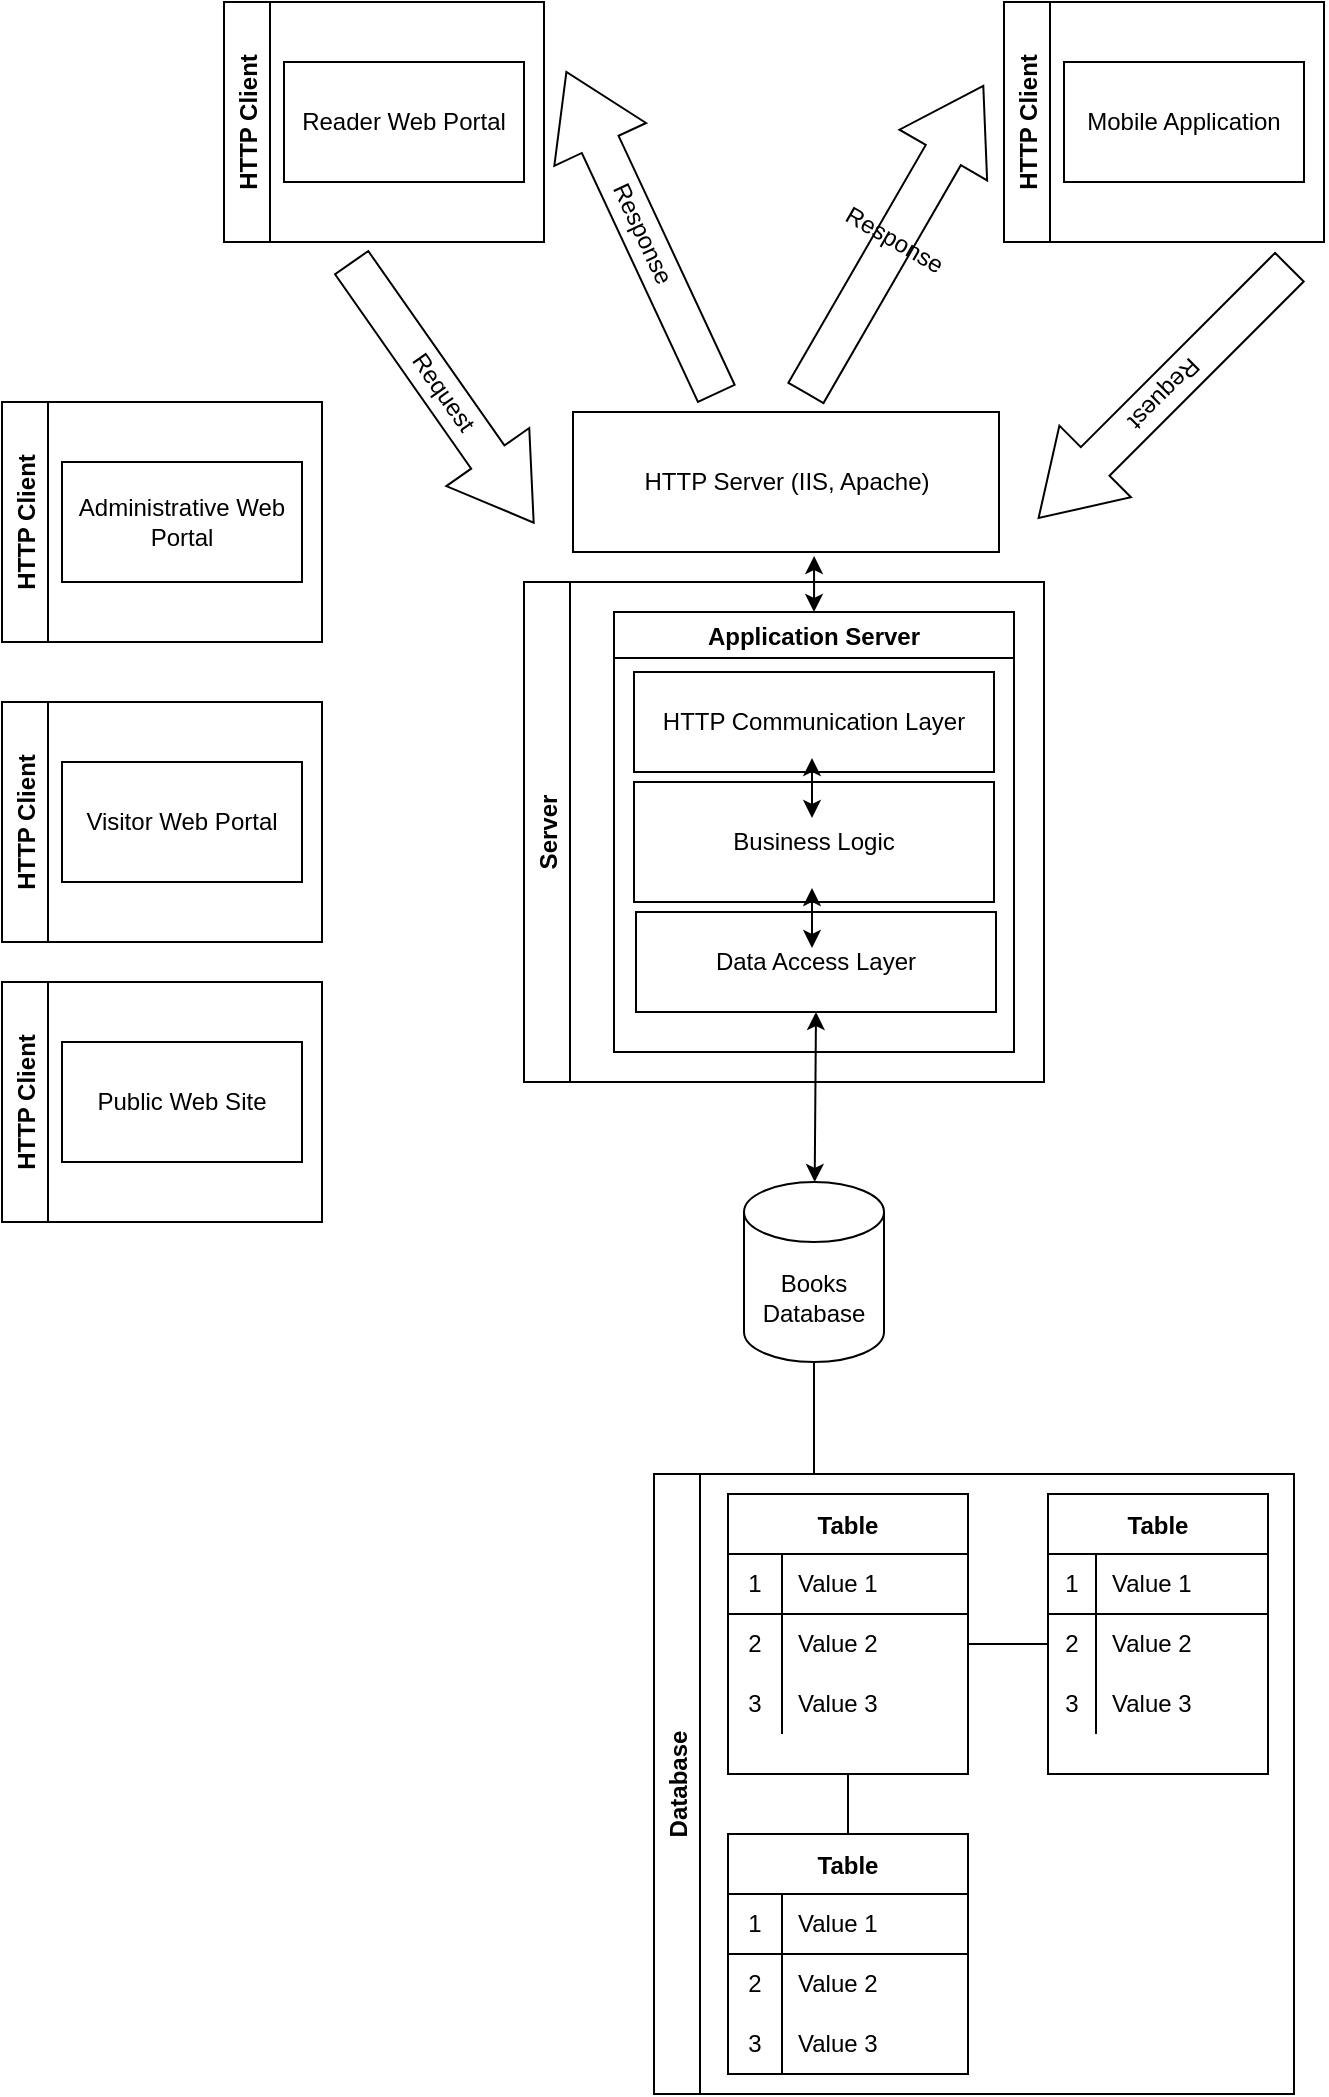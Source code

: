 <mxfile version="15.5.5" type="github">
  <diagram id="dVRzww2kgiZr9KhMUQVP" name="Page-1">
    <mxGraphModel dx="1374" dy="834" grid="1" gridSize="10" guides="1" tooltips="1" connect="1" arrows="1" fold="1" page="1" pageScale="1" pageWidth="850" pageHeight="1100" math="0" shadow="0">
      <root>
        <mxCell id="0" />
        <mxCell id="1" parent="0" />
        <mxCell id="EeEelSQtlgUi82K_hGk0-2" value="Reader Web Portal" style="rounded=0;whiteSpace=wrap;html=1;" vertex="1" parent="1">
          <mxGeometry x="160" y="60" width="120" height="60" as="geometry" />
        </mxCell>
        <mxCell id="EeEelSQtlgUi82K_hGk0-7" value="Mobile Application" style="rounded=0;whiteSpace=wrap;html=1;" vertex="1" parent="1">
          <mxGeometry x="550" y="60" width="120" height="60" as="geometry" />
        </mxCell>
        <mxCell id="EeEelSQtlgUi82K_hGk0-9" value="Server" style="swimlane;horizontal=0;" vertex="1" parent="1">
          <mxGeometry x="280" y="320" width="260" height="250" as="geometry">
            <mxRectangle x="280" y="240" width="30" height="60" as="alternateBounds" />
          </mxGeometry>
        </mxCell>
        <mxCell id="EeEelSQtlgUi82K_hGk0-50" value="Application Server" style="swimlane;" vertex="1" parent="EeEelSQtlgUi82K_hGk0-9">
          <mxGeometry x="45" y="15" width="200" height="220" as="geometry" />
        </mxCell>
        <mxCell id="EeEelSQtlgUi82K_hGk0-51" value="Business Logic" style="whiteSpace=wrap;html=1;" vertex="1" parent="EeEelSQtlgUi82K_hGk0-50">
          <mxGeometry x="10" y="85" width="180" height="60" as="geometry" />
        </mxCell>
        <mxCell id="EeEelSQtlgUi82K_hGk0-53" value="HTTP Communication Layer" style="whiteSpace=wrap;html=1;" vertex="1" parent="EeEelSQtlgUi82K_hGk0-50">
          <mxGeometry x="10" y="30" width="180" height="50" as="geometry" />
        </mxCell>
        <mxCell id="EeEelSQtlgUi82K_hGk0-55" value="Data Access Layer" style="whiteSpace=wrap;html=1;" vertex="1" parent="EeEelSQtlgUi82K_hGk0-50">
          <mxGeometry x="11" y="150" width="180" height="50" as="geometry" />
        </mxCell>
        <mxCell id="EeEelSQtlgUi82K_hGk0-10" value="HTTP Client" style="swimlane;horizontal=0;" vertex="1" parent="1">
          <mxGeometry x="130" y="30" width="160" height="120" as="geometry" />
        </mxCell>
        <mxCell id="EeEelSQtlgUi82K_hGk0-11" value="HTTP Client" style="swimlane;horizontal=0;" vertex="1" parent="1">
          <mxGeometry x="520" y="30" width="160" height="120" as="geometry" />
        </mxCell>
        <mxCell id="EeEelSQtlgUi82K_hGk0-12" value="Request" style="html=1;shadow=0;dashed=0;align=center;verticalAlign=middle;shape=mxgraph.arrows2.arrow;dy=0.6;dx=40;notch=0;rotation=-225;" vertex="1" parent="1">
          <mxGeometry x="511.33" y="200" width="177.34" height="50.62" as="geometry" />
        </mxCell>
        <mxCell id="EeEelSQtlgUi82K_hGk0-13" value="Request" style="html=1;shadow=0;dashed=0;align=center;verticalAlign=middle;shape=mxgraph.arrows2.arrow;dy=0.6;dx=40;notch=0;rotation=55;" vertex="1" parent="1">
          <mxGeometry x="160" y="200" width="158.67" height="50.62" as="geometry" />
        </mxCell>
        <mxCell id="EeEelSQtlgUi82K_hGk0-14" value="Response" style="html=1;shadow=0;dashed=0;align=center;verticalAlign=middle;shape=mxgraph.arrows2.arrow;dy=0.6;dx=40;notch=0;rotation=65;direction=west;" vertex="1" parent="1">
          <mxGeometry x="250.0" y="120" width="177.34" height="50.62" as="geometry" />
        </mxCell>
        <mxCell id="EeEelSQtlgUi82K_hGk0-15" value="Response" style="html=1;shadow=0;dashed=0;align=center;verticalAlign=middle;shape=mxgraph.arrows2.arrow;dy=0.6;dx=40;notch=0;rotation=30;direction=north;" vertex="1" parent="1">
          <mxGeometry x="440.0" y="60" width="50.62" height="177.34" as="geometry" />
        </mxCell>
        <mxCell id="EeEelSQtlgUi82K_hGk0-16" value="Table" style="shape=table;startSize=30;container=1;collapsible=0;childLayout=tableLayout;fixedRows=1;rowLines=0;fontStyle=1;align=center;pointerEvents=1;" vertex="1" parent="1">
          <mxGeometry x="382" y="776" width="120" height="140" as="geometry" />
        </mxCell>
        <mxCell id="EeEelSQtlgUi82K_hGk0-17" value="" style="shape=partialRectangle;html=1;whiteSpace=wrap;collapsible=0;dropTarget=0;pointerEvents=1;fillColor=none;top=0;left=0;bottom=1;right=0;points=[[0,0.5],[1,0.5]];portConstraint=eastwest;" vertex="1" parent="EeEelSQtlgUi82K_hGk0-16">
          <mxGeometry y="30" width="120" height="30" as="geometry" />
        </mxCell>
        <mxCell id="EeEelSQtlgUi82K_hGk0-18" value="1" style="shape=partialRectangle;html=1;whiteSpace=wrap;connectable=0;fillColor=none;top=0;left=0;bottom=0;right=0;overflow=hidden;pointerEvents=1;" vertex="1" parent="EeEelSQtlgUi82K_hGk0-17">
          <mxGeometry width="27" height="30" as="geometry">
            <mxRectangle width="27" height="30" as="alternateBounds" />
          </mxGeometry>
        </mxCell>
        <mxCell id="EeEelSQtlgUi82K_hGk0-19" value="Value 1" style="shape=partialRectangle;html=1;whiteSpace=wrap;connectable=0;fillColor=none;top=0;left=0;bottom=0;right=0;align=left;spacingLeft=6;overflow=hidden;pointerEvents=1;" vertex="1" parent="EeEelSQtlgUi82K_hGk0-17">
          <mxGeometry x="27" width="93" height="30" as="geometry">
            <mxRectangle width="93" height="30" as="alternateBounds" />
          </mxGeometry>
        </mxCell>
        <mxCell id="EeEelSQtlgUi82K_hGk0-20" value="" style="shape=partialRectangle;html=1;whiteSpace=wrap;collapsible=0;dropTarget=0;pointerEvents=1;fillColor=none;top=0;left=0;bottom=0;right=0;points=[[0,0.5],[1,0.5]];portConstraint=eastwest;" vertex="1" parent="EeEelSQtlgUi82K_hGk0-16">
          <mxGeometry y="60" width="120" height="30" as="geometry" />
        </mxCell>
        <mxCell id="EeEelSQtlgUi82K_hGk0-21" value="2" style="shape=partialRectangle;html=1;whiteSpace=wrap;connectable=0;fillColor=none;top=0;left=0;bottom=0;right=0;overflow=hidden;pointerEvents=1;" vertex="1" parent="EeEelSQtlgUi82K_hGk0-20">
          <mxGeometry width="27" height="30" as="geometry">
            <mxRectangle width="27" height="30" as="alternateBounds" />
          </mxGeometry>
        </mxCell>
        <mxCell id="EeEelSQtlgUi82K_hGk0-22" value="Value 2" style="shape=partialRectangle;html=1;whiteSpace=wrap;connectable=0;fillColor=none;top=0;left=0;bottom=0;right=0;align=left;spacingLeft=6;overflow=hidden;pointerEvents=1;" vertex="1" parent="EeEelSQtlgUi82K_hGk0-20">
          <mxGeometry x="27" width="93" height="30" as="geometry">
            <mxRectangle width="93" height="30" as="alternateBounds" />
          </mxGeometry>
        </mxCell>
        <mxCell id="EeEelSQtlgUi82K_hGk0-23" value="" style="shape=partialRectangle;html=1;whiteSpace=wrap;collapsible=0;dropTarget=0;pointerEvents=1;fillColor=none;top=0;left=0;bottom=0;right=0;points=[[0,0.5],[1,0.5]];portConstraint=eastwest;" vertex="1" parent="EeEelSQtlgUi82K_hGk0-16">
          <mxGeometry y="90" width="120" height="30" as="geometry" />
        </mxCell>
        <mxCell id="EeEelSQtlgUi82K_hGk0-24" value="3" style="shape=partialRectangle;html=1;whiteSpace=wrap;connectable=0;fillColor=none;top=0;left=0;bottom=0;right=0;overflow=hidden;pointerEvents=1;" vertex="1" parent="EeEelSQtlgUi82K_hGk0-23">
          <mxGeometry width="27" height="30" as="geometry">
            <mxRectangle width="27" height="30" as="alternateBounds" />
          </mxGeometry>
        </mxCell>
        <mxCell id="EeEelSQtlgUi82K_hGk0-25" value="Value 3" style="shape=partialRectangle;html=1;whiteSpace=wrap;connectable=0;fillColor=none;top=0;left=0;bottom=0;right=0;align=left;spacingLeft=6;overflow=hidden;pointerEvents=1;" vertex="1" parent="EeEelSQtlgUi82K_hGk0-23">
          <mxGeometry x="27" width="93" height="30" as="geometry">
            <mxRectangle width="93" height="30" as="alternateBounds" />
          </mxGeometry>
        </mxCell>
        <mxCell id="EeEelSQtlgUi82K_hGk0-26" value="Table" style="shape=table;startSize=30;container=1;collapsible=0;childLayout=tableLayout;fixedRows=1;rowLines=0;fontStyle=1;align=center;pointerEvents=1;" vertex="1" parent="1">
          <mxGeometry x="542" y="776" width="110" height="140" as="geometry" />
        </mxCell>
        <mxCell id="EeEelSQtlgUi82K_hGk0-27" value="" style="shape=partialRectangle;html=1;whiteSpace=wrap;collapsible=0;dropTarget=0;pointerEvents=1;fillColor=none;top=0;left=0;bottom=1;right=0;points=[[0,0.5],[1,0.5]];portConstraint=eastwest;" vertex="1" parent="EeEelSQtlgUi82K_hGk0-26">
          <mxGeometry y="30" width="110" height="30" as="geometry" />
        </mxCell>
        <mxCell id="EeEelSQtlgUi82K_hGk0-28" value="1" style="shape=partialRectangle;html=1;whiteSpace=wrap;connectable=0;fillColor=none;top=0;left=0;bottom=0;right=0;overflow=hidden;pointerEvents=1;" vertex="1" parent="EeEelSQtlgUi82K_hGk0-27">
          <mxGeometry width="24" height="30" as="geometry">
            <mxRectangle width="24" height="30" as="alternateBounds" />
          </mxGeometry>
        </mxCell>
        <mxCell id="EeEelSQtlgUi82K_hGk0-29" value="Value 1" style="shape=partialRectangle;html=1;whiteSpace=wrap;connectable=0;fillColor=none;top=0;left=0;bottom=0;right=0;align=left;spacingLeft=6;overflow=hidden;pointerEvents=1;" vertex="1" parent="EeEelSQtlgUi82K_hGk0-27">
          <mxGeometry x="24" width="86" height="30" as="geometry">
            <mxRectangle width="86" height="30" as="alternateBounds" />
          </mxGeometry>
        </mxCell>
        <mxCell id="EeEelSQtlgUi82K_hGk0-30" value="" style="shape=partialRectangle;html=1;whiteSpace=wrap;collapsible=0;dropTarget=0;pointerEvents=1;fillColor=none;top=0;left=0;bottom=0;right=0;points=[[0,0.5],[1,0.5]];portConstraint=eastwest;" vertex="1" parent="EeEelSQtlgUi82K_hGk0-26">
          <mxGeometry y="60" width="110" height="30" as="geometry" />
        </mxCell>
        <mxCell id="EeEelSQtlgUi82K_hGk0-31" value="2" style="shape=partialRectangle;html=1;whiteSpace=wrap;connectable=0;fillColor=none;top=0;left=0;bottom=0;right=0;overflow=hidden;pointerEvents=1;" vertex="1" parent="EeEelSQtlgUi82K_hGk0-30">
          <mxGeometry width="24" height="30" as="geometry">
            <mxRectangle width="24" height="30" as="alternateBounds" />
          </mxGeometry>
        </mxCell>
        <mxCell id="EeEelSQtlgUi82K_hGk0-32" value="Value 2" style="shape=partialRectangle;html=1;whiteSpace=wrap;connectable=0;fillColor=none;top=0;left=0;bottom=0;right=0;align=left;spacingLeft=6;overflow=hidden;pointerEvents=1;" vertex="1" parent="EeEelSQtlgUi82K_hGk0-30">
          <mxGeometry x="24" width="86" height="30" as="geometry">
            <mxRectangle width="86" height="30" as="alternateBounds" />
          </mxGeometry>
        </mxCell>
        <mxCell id="EeEelSQtlgUi82K_hGk0-33" value="" style="shape=partialRectangle;html=1;whiteSpace=wrap;collapsible=0;dropTarget=0;pointerEvents=1;fillColor=none;top=0;left=0;bottom=0;right=0;points=[[0,0.5],[1,0.5]];portConstraint=eastwest;" vertex="1" parent="EeEelSQtlgUi82K_hGk0-26">
          <mxGeometry y="90" width="110" height="30" as="geometry" />
        </mxCell>
        <mxCell id="EeEelSQtlgUi82K_hGk0-34" value="3" style="shape=partialRectangle;html=1;whiteSpace=wrap;connectable=0;fillColor=none;top=0;left=0;bottom=0;right=0;overflow=hidden;pointerEvents=1;" vertex="1" parent="EeEelSQtlgUi82K_hGk0-33">
          <mxGeometry width="24" height="30" as="geometry">
            <mxRectangle width="24" height="30" as="alternateBounds" />
          </mxGeometry>
        </mxCell>
        <mxCell id="EeEelSQtlgUi82K_hGk0-35" value="Value 3" style="shape=partialRectangle;html=1;whiteSpace=wrap;connectable=0;fillColor=none;top=0;left=0;bottom=0;right=0;align=left;spacingLeft=6;overflow=hidden;pointerEvents=1;" vertex="1" parent="EeEelSQtlgUi82K_hGk0-33">
          <mxGeometry x="24" width="86" height="30" as="geometry">
            <mxRectangle width="86" height="30" as="alternateBounds" />
          </mxGeometry>
        </mxCell>
        <mxCell id="EeEelSQtlgUi82K_hGk0-36" value="Table" style="shape=table;startSize=30;container=1;collapsible=0;childLayout=tableLayout;fixedRows=1;rowLines=0;fontStyle=1;align=center;pointerEvents=1;" vertex="1" parent="1">
          <mxGeometry x="382" y="946" width="120" height="120" as="geometry" />
        </mxCell>
        <mxCell id="EeEelSQtlgUi82K_hGk0-37" value="" style="shape=partialRectangle;html=1;whiteSpace=wrap;collapsible=0;dropTarget=0;pointerEvents=1;fillColor=none;top=0;left=0;bottom=1;right=0;points=[[0,0.5],[1,0.5]];portConstraint=eastwest;" vertex="1" parent="EeEelSQtlgUi82K_hGk0-36">
          <mxGeometry y="30" width="120" height="30" as="geometry" />
        </mxCell>
        <mxCell id="EeEelSQtlgUi82K_hGk0-38" value="1" style="shape=partialRectangle;html=1;whiteSpace=wrap;connectable=0;fillColor=none;top=0;left=0;bottom=0;right=0;overflow=hidden;pointerEvents=1;" vertex="1" parent="EeEelSQtlgUi82K_hGk0-37">
          <mxGeometry width="27" height="30" as="geometry">
            <mxRectangle width="27" height="30" as="alternateBounds" />
          </mxGeometry>
        </mxCell>
        <mxCell id="EeEelSQtlgUi82K_hGk0-39" value="Value 1" style="shape=partialRectangle;html=1;whiteSpace=wrap;connectable=0;fillColor=none;top=0;left=0;bottom=0;right=0;align=left;spacingLeft=6;overflow=hidden;pointerEvents=1;" vertex="1" parent="EeEelSQtlgUi82K_hGk0-37">
          <mxGeometry x="27" width="93" height="30" as="geometry">
            <mxRectangle width="93" height="30" as="alternateBounds" />
          </mxGeometry>
        </mxCell>
        <mxCell id="EeEelSQtlgUi82K_hGk0-40" value="" style="shape=partialRectangle;html=1;whiteSpace=wrap;collapsible=0;dropTarget=0;pointerEvents=1;fillColor=none;top=0;left=0;bottom=0;right=0;points=[[0,0.5],[1,0.5]];portConstraint=eastwest;" vertex="1" parent="EeEelSQtlgUi82K_hGk0-36">
          <mxGeometry y="60" width="120" height="30" as="geometry" />
        </mxCell>
        <mxCell id="EeEelSQtlgUi82K_hGk0-41" value="2" style="shape=partialRectangle;html=1;whiteSpace=wrap;connectable=0;fillColor=none;top=0;left=0;bottom=0;right=0;overflow=hidden;pointerEvents=1;" vertex="1" parent="EeEelSQtlgUi82K_hGk0-40">
          <mxGeometry width="27" height="30" as="geometry">
            <mxRectangle width="27" height="30" as="alternateBounds" />
          </mxGeometry>
        </mxCell>
        <mxCell id="EeEelSQtlgUi82K_hGk0-42" value="Value 2" style="shape=partialRectangle;html=1;whiteSpace=wrap;connectable=0;fillColor=none;top=0;left=0;bottom=0;right=0;align=left;spacingLeft=6;overflow=hidden;pointerEvents=1;" vertex="1" parent="EeEelSQtlgUi82K_hGk0-40">
          <mxGeometry x="27" width="93" height="30" as="geometry">
            <mxRectangle width="93" height="30" as="alternateBounds" />
          </mxGeometry>
        </mxCell>
        <mxCell id="EeEelSQtlgUi82K_hGk0-43" value="" style="shape=partialRectangle;html=1;whiteSpace=wrap;collapsible=0;dropTarget=0;pointerEvents=1;fillColor=none;top=0;left=0;bottom=0;right=0;points=[[0,0.5],[1,0.5]];portConstraint=eastwest;" vertex="1" parent="EeEelSQtlgUi82K_hGk0-36">
          <mxGeometry y="90" width="120" height="30" as="geometry" />
        </mxCell>
        <mxCell id="EeEelSQtlgUi82K_hGk0-44" value="3" style="shape=partialRectangle;html=1;whiteSpace=wrap;connectable=0;fillColor=none;top=0;left=0;bottom=0;right=0;overflow=hidden;pointerEvents=1;" vertex="1" parent="EeEelSQtlgUi82K_hGk0-43">
          <mxGeometry width="27" height="30" as="geometry">
            <mxRectangle width="27" height="30" as="alternateBounds" />
          </mxGeometry>
        </mxCell>
        <mxCell id="EeEelSQtlgUi82K_hGk0-45" value="Value 3" style="shape=partialRectangle;html=1;whiteSpace=wrap;connectable=0;fillColor=none;top=0;left=0;bottom=0;right=0;align=left;spacingLeft=6;overflow=hidden;pointerEvents=1;" vertex="1" parent="EeEelSQtlgUi82K_hGk0-43">
          <mxGeometry x="27" width="93" height="30" as="geometry">
            <mxRectangle width="93" height="30" as="alternateBounds" />
          </mxGeometry>
        </mxCell>
        <mxCell id="EeEelSQtlgUi82K_hGk0-46" value="" style="endArrow=none;html=1;rounded=0;entryX=0;entryY=0.5;entryDx=0;entryDy=0;exitX=1;exitY=0.5;exitDx=0;exitDy=0;" edge="1" parent="1" source="EeEelSQtlgUi82K_hGk0-20" target="EeEelSQtlgUi82K_hGk0-30">
          <mxGeometry width="50" height="50" relative="1" as="geometry">
            <mxPoint x="380" y="816" as="sourcePoint" />
            <mxPoint x="430" y="766" as="targetPoint" />
          </mxGeometry>
        </mxCell>
        <mxCell id="EeEelSQtlgUi82K_hGk0-47" value="" style="endArrow=none;html=1;rounded=0;entryX=0.5;entryY=1;entryDx=0;entryDy=0;exitX=0.5;exitY=0;exitDx=0;exitDy=0;" edge="1" parent="1" source="EeEelSQtlgUi82K_hGk0-36" target="EeEelSQtlgUi82K_hGk0-16">
          <mxGeometry width="50" height="50" relative="1" as="geometry">
            <mxPoint x="300" y="946" as="sourcePoint" />
            <mxPoint x="350" y="896" as="targetPoint" />
          </mxGeometry>
        </mxCell>
        <mxCell id="EeEelSQtlgUi82K_hGk0-57" value="" style="endArrow=classic;startArrow=classic;html=1;rounded=0;" edge="1" parent="1">
          <mxGeometry width="50" height="50" relative="1" as="geometry">
            <mxPoint x="424" y="503" as="sourcePoint" />
            <mxPoint x="424" y="473" as="targetPoint" />
          </mxGeometry>
        </mxCell>
        <mxCell id="EeEelSQtlgUi82K_hGk0-59" value="" style="endArrow=classic;startArrow=classic;html=1;rounded=0;" edge="1" parent="1">
          <mxGeometry width="50" height="50" relative="1" as="geometry">
            <mxPoint x="424" y="438" as="sourcePoint" />
            <mxPoint x="424" y="408" as="targetPoint" />
          </mxGeometry>
        </mxCell>
        <mxCell id="EeEelSQtlgUi82K_hGk0-60" value="Database" style="swimlane;horizontal=0;" vertex="1" parent="1">
          <mxGeometry x="345" y="766" width="320" height="310" as="geometry" />
        </mxCell>
        <mxCell id="EeEelSQtlgUi82K_hGk0-61" value="" style="endArrow=none;html=1;rounded=0;entryX=0.5;entryY=1;entryDx=0;entryDy=0;entryPerimeter=0;exitX=0.25;exitY=0;exitDx=0;exitDy=0;" edge="1" parent="1" source="EeEelSQtlgUi82K_hGk0-60" target="EeEelSQtlgUi82K_hGk0-1">
          <mxGeometry width="50" height="50" relative="1" as="geometry">
            <mxPoint x="450" y="680" as="sourcePoint" />
            <mxPoint x="450" y="770" as="targetPoint" />
          </mxGeometry>
        </mxCell>
        <mxCell id="EeEelSQtlgUi82K_hGk0-63" value="Administrative Web Portal" style="rounded=0;whiteSpace=wrap;html=1;" vertex="1" parent="1">
          <mxGeometry x="49" y="260" width="120" height="60" as="geometry" />
        </mxCell>
        <mxCell id="EeEelSQtlgUi82K_hGk0-64" value="HTTP Client" style="swimlane;horizontal=0;" vertex="1" parent="1">
          <mxGeometry x="19" y="230" width="160" height="120" as="geometry" />
        </mxCell>
        <mxCell id="EeEelSQtlgUi82K_hGk0-65" value="Visitor Web Portal" style="rounded=0;whiteSpace=wrap;html=1;" vertex="1" parent="1">
          <mxGeometry x="49" y="410" width="120" height="60" as="geometry" />
        </mxCell>
        <mxCell id="EeEelSQtlgUi82K_hGk0-66" value="HTTP Client" style="swimlane;horizontal=0;" vertex="1" parent="1">
          <mxGeometry x="19" y="380" width="160" height="120" as="geometry" />
        </mxCell>
        <mxCell id="EeEelSQtlgUi82K_hGk0-67" value="Public Web Site" style="rounded=0;whiteSpace=wrap;html=1;" vertex="1" parent="1">
          <mxGeometry x="49" y="550" width="120" height="60" as="geometry" />
        </mxCell>
        <mxCell id="EeEelSQtlgUi82K_hGk0-68" value="HTTP Client" style="swimlane;horizontal=0;" vertex="1" parent="1">
          <mxGeometry x="19" y="520" width="160" height="120" as="geometry" />
        </mxCell>
        <mxCell id="EeEelSQtlgUi82K_hGk0-1" value="Books Database" style="shape=cylinder3;whiteSpace=wrap;html=1;boundedLbl=1;backgroundOutline=1;size=15;" vertex="1" parent="1">
          <mxGeometry x="390" y="620" width="70" height="90" as="geometry" />
        </mxCell>
        <mxCell id="EeEelSQtlgUi82K_hGk0-56" value="" style="endArrow=classic;startArrow=classic;html=1;rounded=0;entryX=0.5;entryY=1;entryDx=0;entryDy=0;" edge="1" parent="1" source="EeEelSQtlgUi82K_hGk0-1" target="EeEelSQtlgUi82K_hGk0-55">
          <mxGeometry width="50" height="50" relative="1" as="geometry">
            <mxPoint x="423" y="570" as="sourcePoint" />
            <mxPoint x="500" y="580" as="targetPoint" />
          </mxGeometry>
        </mxCell>
        <mxCell id="EeEelSQtlgUi82K_hGk0-48" value="HTTP Server (IIS, Apache)" style="rounded=0;whiteSpace=wrap;html=1;" vertex="1" parent="1">
          <mxGeometry x="304.5" y="235" width="213" height="70" as="geometry" />
        </mxCell>
        <mxCell id="EeEelSQtlgUi82K_hGk0-62" value="" style="endArrow=classic;startArrow=classic;html=1;rounded=0;exitX=0.5;exitY=0;exitDx=0;exitDy=0;entryX=0.566;entryY=1.029;entryDx=0;entryDy=0;entryPerimeter=0;" edge="1" parent="1" source="EeEelSQtlgUi82K_hGk0-50" target="EeEelSQtlgUi82K_hGk0-48">
          <mxGeometry width="50" height="50" relative="1" as="geometry">
            <mxPoint x="400" y="460" as="sourcePoint" />
            <mxPoint x="450" y="410" as="targetPoint" />
          </mxGeometry>
        </mxCell>
      </root>
    </mxGraphModel>
  </diagram>
</mxfile>
